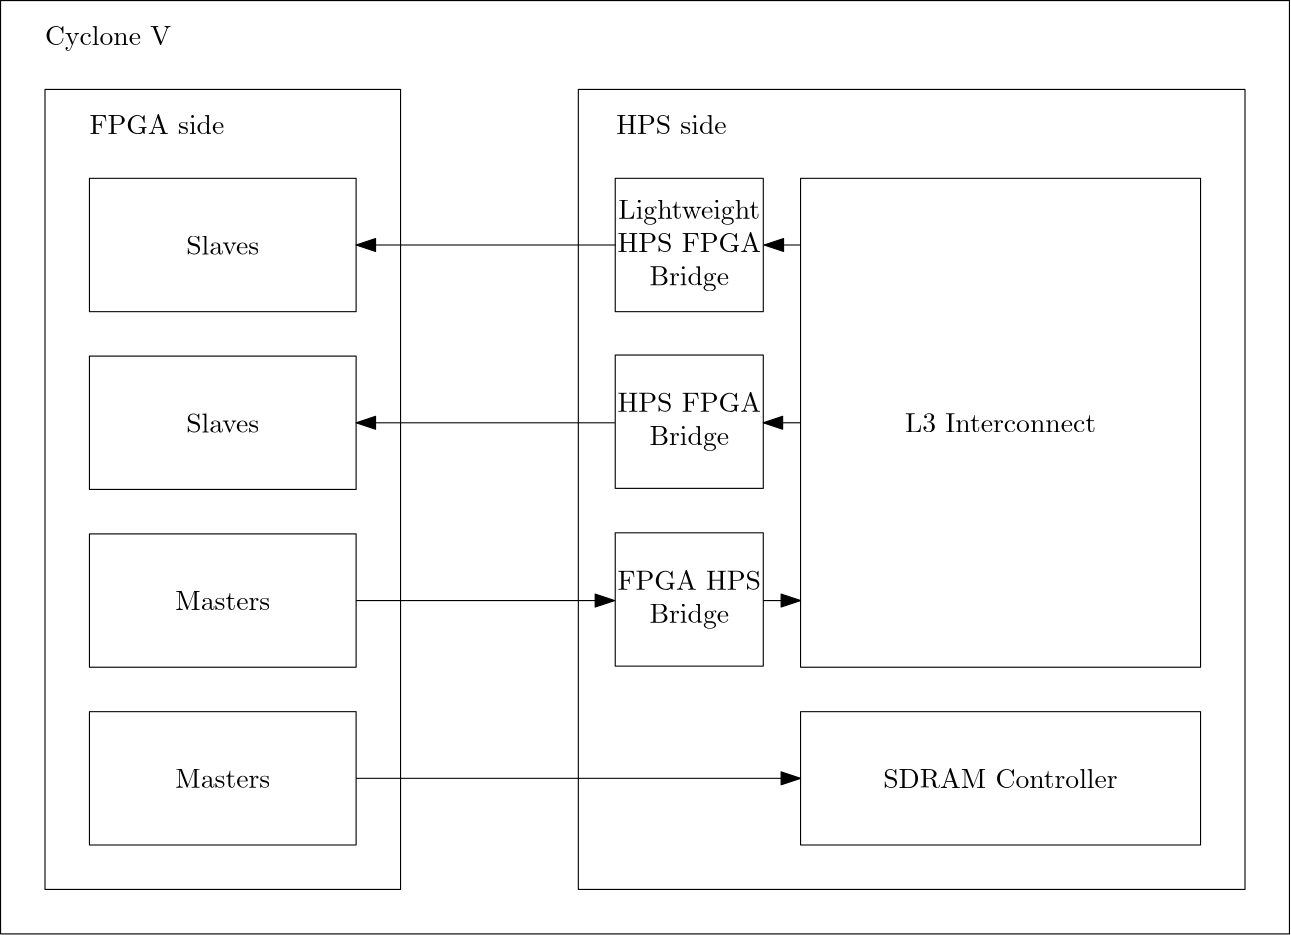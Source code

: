 <?xml version="1.0"?>
<!DOCTYPE ipe SYSTEM "ipe.dtd">
<ipe version="70218" creator="Ipe 7.2.23">
<info created="D:20210430004347" modified="D:20210430004347"/>
<ipestyle name="basic">
<symbol name="arrow/arc(spx)">
<path stroke="sym-stroke" fill="sym-stroke" pen="sym-pen">
0 0 m
-1 0.333 l
-1 -0.333 l
h
</path>
</symbol>
<symbol name="arrow/farc(spx)">
<path stroke="sym-stroke" fill="white" pen="sym-pen">
0 0 m
-1 0.333 l
-1 -0.333 l
h
</path>
</symbol>
<symbol name="arrow/ptarc(spx)">
<path stroke="sym-stroke" fill="sym-stroke" pen="sym-pen">
0 0 m
-1 0.333 l
-0.8 0 l
-1 -0.333 l
h
</path>
</symbol>
<symbol name="arrow/fptarc(spx)">
<path stroke="sym-stroke" fill="white" pen="sym-pen">
0 0 m
-1 0.333 l
-0.8 0 l
-1 -0.333 l
h
</path>
</symbol>
<symbol name="mark/circle(sx)" transformations="translations">
<path fill="sym-stroke">
0.6 0 0 0.6 0 0 e
0.4 0 0 0.4 0 0 e
</path>
</symbol>
<symbol name="mark/disk(sx)" transformations="translations">
<path fill="sym-stroke">
0.6 0 0 0.6 0 0 e
</path>
</symbol>
<symbol name="mark/fdisk(sfx)" transformations="translations">
<group>
<path fill="sym-fill">
0.5 0 0 0.5 0 0 e
</path>
<path fill="sym-stroke" fillrule="eofill">
0.6 0 0 0.6 0 0 e
0.4 0 0 0.4 0 0 e
</path>
</group>
</symbol>
<symbol name="mark/box(sx)" transformations="translations">
<path fill="sym-stroke" fillrule="eofill">
-0.6 -0.6 m
0.6 -0.6 l
0.6 0.6 l
-0.6 0.6 l
h
-0.4 -0.4 m
0.4 -0.4 l
0.4 0.4 l
-0.4 0.4 l
h
</path>
</symbol>
<symbol name="mark/square(sx)" transformations="translations">
<path fill="sym-stroke">
-0.6 -0.6 m
0.6 -0.6 l
0.6 0.6 l
-0.6 0.6 l
h
</path>
</symbol>
<symbol name="mark/fsquare(sfx)" transformations="translations">
<group>
<path fill="sym-fill">
-0.5 -0.5 m
0.5 -0.5 l
0.5 0.5 l
-0.5 0.5 l
h
</path>
<path fill="sym-stroke" fillrule="eofill">
-0.6 -0.6 m
0.6 -0.6 l
0.6 0.6 l
-0.6 0.6 l
h
-0.4 -0.4 m
0.4 -0.4 l
0.4 0.4 l
-0.4 0.4 l
h
</path>
</group>
</symbol>
<symbol name="mark/cross(sx)" transformations="translations">
<group>
<path fill="sym-stroke">
-0.43 -0.57 m
0.57 0.43 l
0.43 0.57 l
-0.57 -0.43 l
h
</path>
<path fill="sym-stroke">
-0.43 0.57 m
0.57 -0.43 l
0.43 -0.57 l
-0.57 0.43 l
h
</path>
</group>
</symbol>
<symbol name="arrow/fnormal(spx)">
<path stroke="sym-stroke" fill="white" pen="sym-pen">
0 0 m
-1 0.333 l
-1 -0.333 l
h
</path>
</symbol>
<symbol name="arrow/pointed(spx)">
<path stroke="sym-stroke" fill="sym-stroke" pen="sym-pen">
0 0 m
-1 0.333 l
-0.8 0 l
-1 -0.333 l
h
</path>
</symbol>
<symbol name="arrow/fpointed(spx)">
<path stroke="sym-stroke" fill="white" pen="sym-pen">
0 0 m
-1 0.333 l
-0.8 0 l
-1 -0.333 l
h
</path>
</symbol>
<symbol name="arrow/linear(spx)">
<path stroke="sym-stroke" pen="sym-pen">
-1 0.333 m
0 0 l
-1 -0.333 l
</path>
</symbol>
<symbol name="arrow/fdouble(spx)">
<path stroke="sym-stroke" fill="white" pen="sym-pen">
0 0 m
-1 0.333 l
-1 -0.333 l
h
-1 0 m
-2 0.333 l
-2 -0.333 l
h
</path>
</symbol>
<symbol name="arrow/double(spx)">
<path stroke="sym-stroke" fill="sym-stroke" pen="sym-pen">
0 0 m
-1 0.333 l
-1 -0.333 l
h
-1 0 m
-2 0.333 l
-2 -0.333 l
h
</path>
</symbol>
<symbol name="arrow/mid-normal(spx)">
<path stroke="sym-stroke" fill="sym-stroke" pen="sym-pen">
0.5 0 m
-0.5 0.333 l
-0.5 -0.333 l
h
</path>
</symbol>
<symbol name="arrow/mid-fnormal(spx)">
<path stroke="sym-stroke" fill="white" pen="sym-pen">
0.5 0 m
-0.5 0.333 l
-0.5 -0.333 l
h
</path>
</symbol>
<symbol name="arrow/mid-pointed(spx)">
<path stroke="sym-stroke" fill="sym-stroke" pen="sym-pen">
0.5 0 m
-0.5 0.333 l
-0.3 0 l
-0.5 -0.333 l
h
</path>
</symbol>
<symbol name="arrow/mid-fpointed(spx)">
<path stroke="sym-stroke" fill="white" pen="sym-pen">
0.5 0 m
-0.5 0.333 l
-0.3 0 l
-0.5 -0.333 l
h
</path>
</symbol>
<symbol name="arrow/mid-double(spx)">
<path stroke="sym-stroke" fill="sym-stroke" pen="sym-pen">
1 0 m
0 0.333 l
0 -0.333 l
h
0 0 m
-1 0.333 l
-1 -0.333 l
h
</path>
</symbol>
<symbol name="arrow/mid-fdouble(spx)">
<path stroke="sym-stroke" fill="white" pen="sym-pen">
1 0 m
0 0.333 l
0 -0.333 l
h
0 0 m
-1 0.333 l
-1 -0.333 l
h
</path>
</symbol>
<anglesize name="22.5 deg" value="22.5"/>
<anglesize name="30 deg" value="30"/>
<anglesize name="45 deg" value="45"/>
<anglesize name="60 deg" value="60"/>
<anglesize name="90 deg" value="90"/>
<arrowsize name="large" value="10"/>
<arrowsize name="small" value="5"/>
<arrowsize name="tiny" value="3"/>
<color name="blue" value="0 0 1"/>
<color name="brown" value="0.647 0.165 0.165"/>
<color name="darkblue" value="0 0 0.545"/>
<color name="darkcyan" value="0 0.545 0.545"/>
<color name="darkgray" value="0.663"/>
<color name="darkgreen" value="0 0.392 0"/>
<color name="darkmagenta" value="0.545 0 0.545"/>
<color name="darkorange" value="1 0.549 0"/>
<color name="darkred" value="0.545 0 0"/>
<color name="gold" value="1 0.843 0"/>
<color name="gray" value="0.745"/>
<color name="green" value="0 1 0"/>
<color name="lightblue" value="0.678 0.847 0.902"/>
<color name="lightcyan" value="0.878 1 1"/>
<color name="lightgray" value="0.827"/>
<color name="lightgreen" value="0.565 0.933 0.565"/>
<color name="lightyellow" value="1 1 0.878"/>
<color name="navy" value="0 0 0.502"/>
<color name="orange" value="1 0.647 0"/>
<color name="pink" value="1 0.753 0.796"/>
<color name="purple" value="0.627 0.125 0.941"/>
<color name="red" value="1 0 0"/>
<color name="seagreen" value="0.18 0.545 0.341"/>
<color name="turquoise" value="0.251 0.878 0.816"/>
<color name="violet" value="0.933 0.51 0.933"/>
<color name="yellow" value="1 1 0"/>
<dashstyle name="dash dot dotted" value="[4 2 1 2 1 2] 0"/>
<dashstyle name="dash dotted" value="[4 2 1 2] 0"/>
<dashstyle name="dashed" value="[4] 0"/>
<dashstyle name="dotted" value="[1 3] 0"/>
<gridsize name="10 pts (~3.5 mm)" value="10"/>
<gridsize name="14 pts (~5 mm)" value="14"/>
<gridsize name="16 pts (~6 mm)" value="16"/>
<gridsize name="20 pts (~7 mm)" value="20"/>
<gridsize name="28 pts (~10 mm)" value="28"/>
<gridsize name="32 pts (~12 mm)" value="32"/>
<gridsize name="4 pts" value="4"/>
<gridsize name="56 pts (~20 mm)" value="56"/>
<gridsize name="8 pts (~3 mm)" value="8"/>
<opacity name="10%" value="0.1"/>
<opacity name="30%" value="0.3"/>
<opacity name="50%" value="0.5"/>
<opacity name="75%" value="0.75"/>
<pen name="fat" value="1.2"/>
<pen name="heavier" value="0.8"/>
<pen name="ultrafat" value="2"/>
<symbolsize name="large" value="5"/>
<symbolsize name="small" value="2"/>
<symbolsize name="tiny" value="1.1"/>
<textsize name="Huge" value="\Huge"/>
<textsize name="LARGE" value="\LARGE"/>
<textsize name="Large" value="\Large"/>
<textsize name="footnote" value="\footnotesize"/>
<textsize name="huge" value="\huge"/>
<textsize name="large" value="\large"/>
<textsize name="small" value="\small"/>
<textsize name="tiny" value="\tiny"/>
<textstyle name="center" begin="\begin{center}" end="\end{center}"/>
<textstyle name="item" begin="\begin{itemize}\item{}" end="\end{itemize}"/>
<textstyle name="itemize" begin="\begin{itemize}" end="\end{itemize}"/>
<tiling name="falling" angle="-60" step="4" width="1"/>
<tiling name="rising" angle="30" step="4" width="1"/>
</ipestyle>
<page>
<layer name="alpha"/>
<view layers="alpha" active="alpha"/>
<path layer="alpha" matrix="1 0 0 1.05 0 -16" stroke="black">
64 640 m
64 320 l
528 320 l
528 640 l
h
</path>
<path matrix="0.727273 0 0 1 21.8182 0" stroke="black">
80 624 m
80 336 l
256 336 l
256 624 l
h
</path>
<path matrix="1.36364 0 0 1 162.909 0" stroke="black">
80 624 m
80 336 l
256 336 l
256 624 l
h
</path>
<text transformations="translations" pos="96 608" stroke="black" type="label" width="48.554" height="6.918" depth="0" valign="baseline">FPGA side</text>
<text matrix="1 0 0 1 -66.3598 0" transformations="translations" pos="352 608" stroke="black" type="label" width="39.768" height="6.918" depth="0" valign="baseline">HPS side</text>
<path matrix="3 0 0 1 -576 16" stroke="black">
256 576 m
256 528 l
224 528 l
224 576 l
h
</path>
<path stroke="black">
352 592 m
352 416 l
496 416 l
496 592 l
h
</path>
<path stroke="black">
352 400 m
352 352 l
496 352 l
496 400 l
h
</path>
<text matrix="1 0 0 1 5.601 -27.404" transformations="translations" pos="384 528" stroke="black" type="label" width="68.798" height="6.808" depth="0" valign="baseline">L3 Interconnect</text>
<text matrix="1 0 0 1 -2.2305 -11.459" transformations="translations" pos="384 384" stroke="black" type="label" width="84.461" height="6.918" depth="0" valign="baseline">SDRAM Controller</text>
<path matrix="3 0 0 1 -576 -48" stroke="black">
256 576 m
256 528 l
224 528 l
224 576 l
h
</path>
<path matrix="3 0 0 1 -576 -112" stroke="black">
256 576 m
256 528 l
224 528 l
224 576 l
h
</path>
<path matrix="3 0 0 1 -576 -176" stroke="black">
256 576 m
256 528 l
224 528 l
224 576 l
h
</path>
<text matrix="1 0 0 1 0 -16" transformations="translations" pos="80 656" stroke="black" type="label" width="45.385" height="6.926" depth="1.93" valign="baseline">Cyclone V</text>
<text matrix="1 0 0 1 18.827 -11.459" transformations="translations" pos="112 576" stroke="black" type="label" width="26.346" height="6.918" depth="0" valign="baseline">Slaves</text>
<text matrix="1 0 0 1 -13.173 -11.459" transformations="translations" pos="144 512" stroke="black" type="label" width="26.346" height="6.918" depth="0" valign="baseline">Slaves</text>
<text matrix="1 0 0 1 -1.0885 4.596" transformations="translations" pos="128 432" stroke="black" type="label" width="34.177" height="6.808" depth="0" valign="baseline">Masters</text>
<text matrix="1 0 0 1 -1.0885 -11.404" transformations="translations" pos="128 384" stroke="black" type="label" width="34.177" height="6.808" depth="0" valign="baseline">Masters</text>
<path matrix="0.973584 0 0 0.0761531 5.07183 524.745" stroke="black" arrow="normal/normal">
288 568 m
192 568 l
</path>
<path matrix="0.970725 0 0 9.61525 5.62073 -4342.09" stroke="black" arrow="normal/normal">
288 504 m
192 504 l
</path>
<path matrix="1.05749 0 0 1.45383 -11.0389 -199.685" stroke="black" arrow="normal/normal">
192 440 m
280 440 l
</path>
<path stroke="black" arrow="normal/normal">
192 376 m
352 376 l
</path>
<path matrix="1.1104 0 0 1 -52.2777 -63.611" stroke="black">
304 592 m
304 544 l
352 544 l
352 592 l
h
</path>
<text matrix="1.3 0 0 1.31034 -93.7973 -255.337" transformations="translations" pos="291.591 587.692" stroke="black" type="minipage" width="53.325" height="12.84" depth="7.86" valign="top" style="center">HPS FPGA
Bridge</text>
<path matrix="1.1104 0 0 1 -52.2777 -127.611" stroke="black">
304 592 m
304 544 l
352 544 l
352 592 l
h
</path>
<text matrix="1.3 0 0 1.31034 -93.7973 -319.337" transformations="translations" pos="291.591 587.692" stroke="black" type="minipage" width="53.325" height="12.84" depth="7.86" valign="top" style="center">FPGA HPS
Bridge</text>
<path matrix="1.1104 0 0 1 -52.2774 0" stroke="black">
304 592 m
304 544 l
352 544 l
352 592 l
h
</path>
<text matrix="1.3 0 0 1.31034 -93.7981 -185.696" transformations="translations" pos="291.591 587.692" stroke="black" type="minipage" width="53.325" height="18.866" depth="13.9" valign="top" style="center">Lightweight
HPS FPGA
Bridge</text>
<path matrix="1.63968 0 0 0.309905 -225.166 391.974" stroke="black" arrow="normal/normal">
352 568 m
344 568 l
</path>
<path matrix="1.68129 0 0 3.15485 -239.816 -1086.04" stroke="black" arrow="normal/normal">
352 504 m
344 504 l
</path>
<path matrix="1.67722 0 0 -2.12518 -238.38 1375.08" stroke="black" arrow="normal/normal">
344 440 m
352 440 l
</path>
</page>
</ipe>
